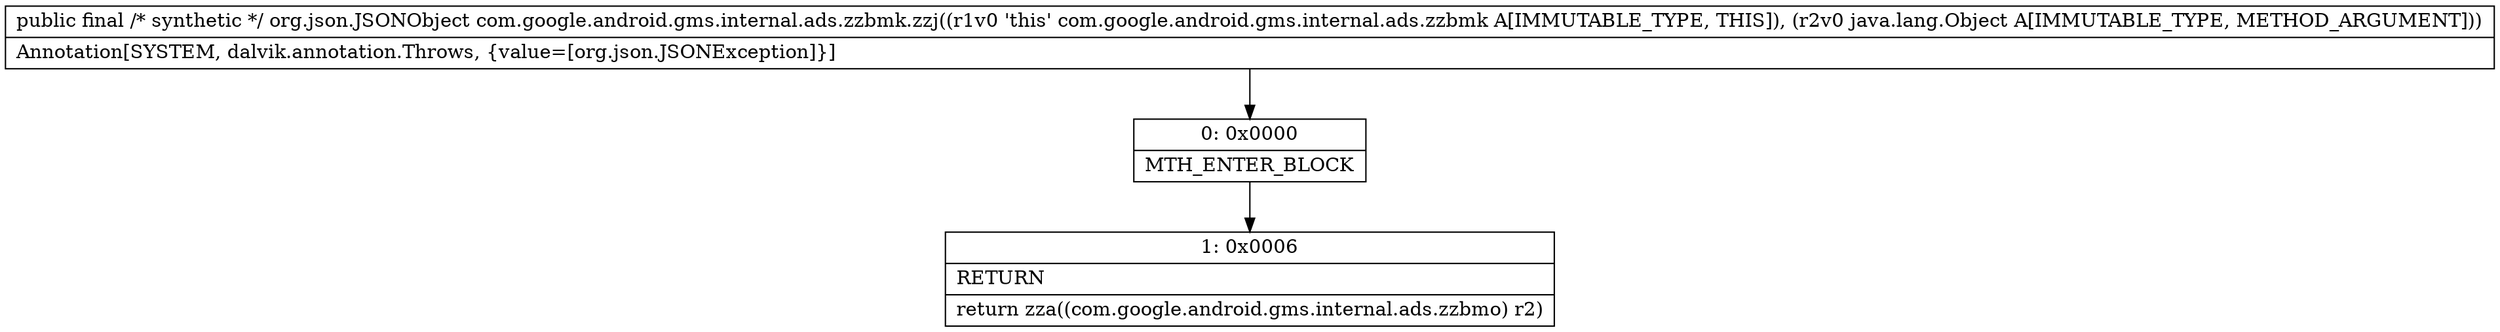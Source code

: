 digraph "CFG forcom.google.android.gms.internal.ads.zzbmk.zzj(Ljava\/lang\/Object;)Lorg\/json\/JSONObject;" {
Node_0 [shape=record,label="{0\:\ 0x0000|MTH_ENTER_BLOCK\l}"];
Node_1 [shape=record,label="{1\:\ 0x0006|RETURN\l|return zza((com.google.android.gms.internal.ads.zzbmo) r2)\l}"];
MethodNode[shape=record,label="{public final \/* synthetic *\/ org.json.JSONObject com.google.android.gms.internal.ads.zzbmk.zzj((r1v0 'this' com.google.android.gms.internal.ads.zzbmk A[IMMUTABLE_TYPE, THIS]), (r2v0 java.lang.Object A[IMMUTABLE_TYPE, METHOD_ARGUMENT]))  | Annotation[SYSTEM, dalvik.annotation.Throws, \{value=[org.json.JSONException]\}]\l}"];
MethodNode -> Node_0;
Node_0 -> Node_1;
}

